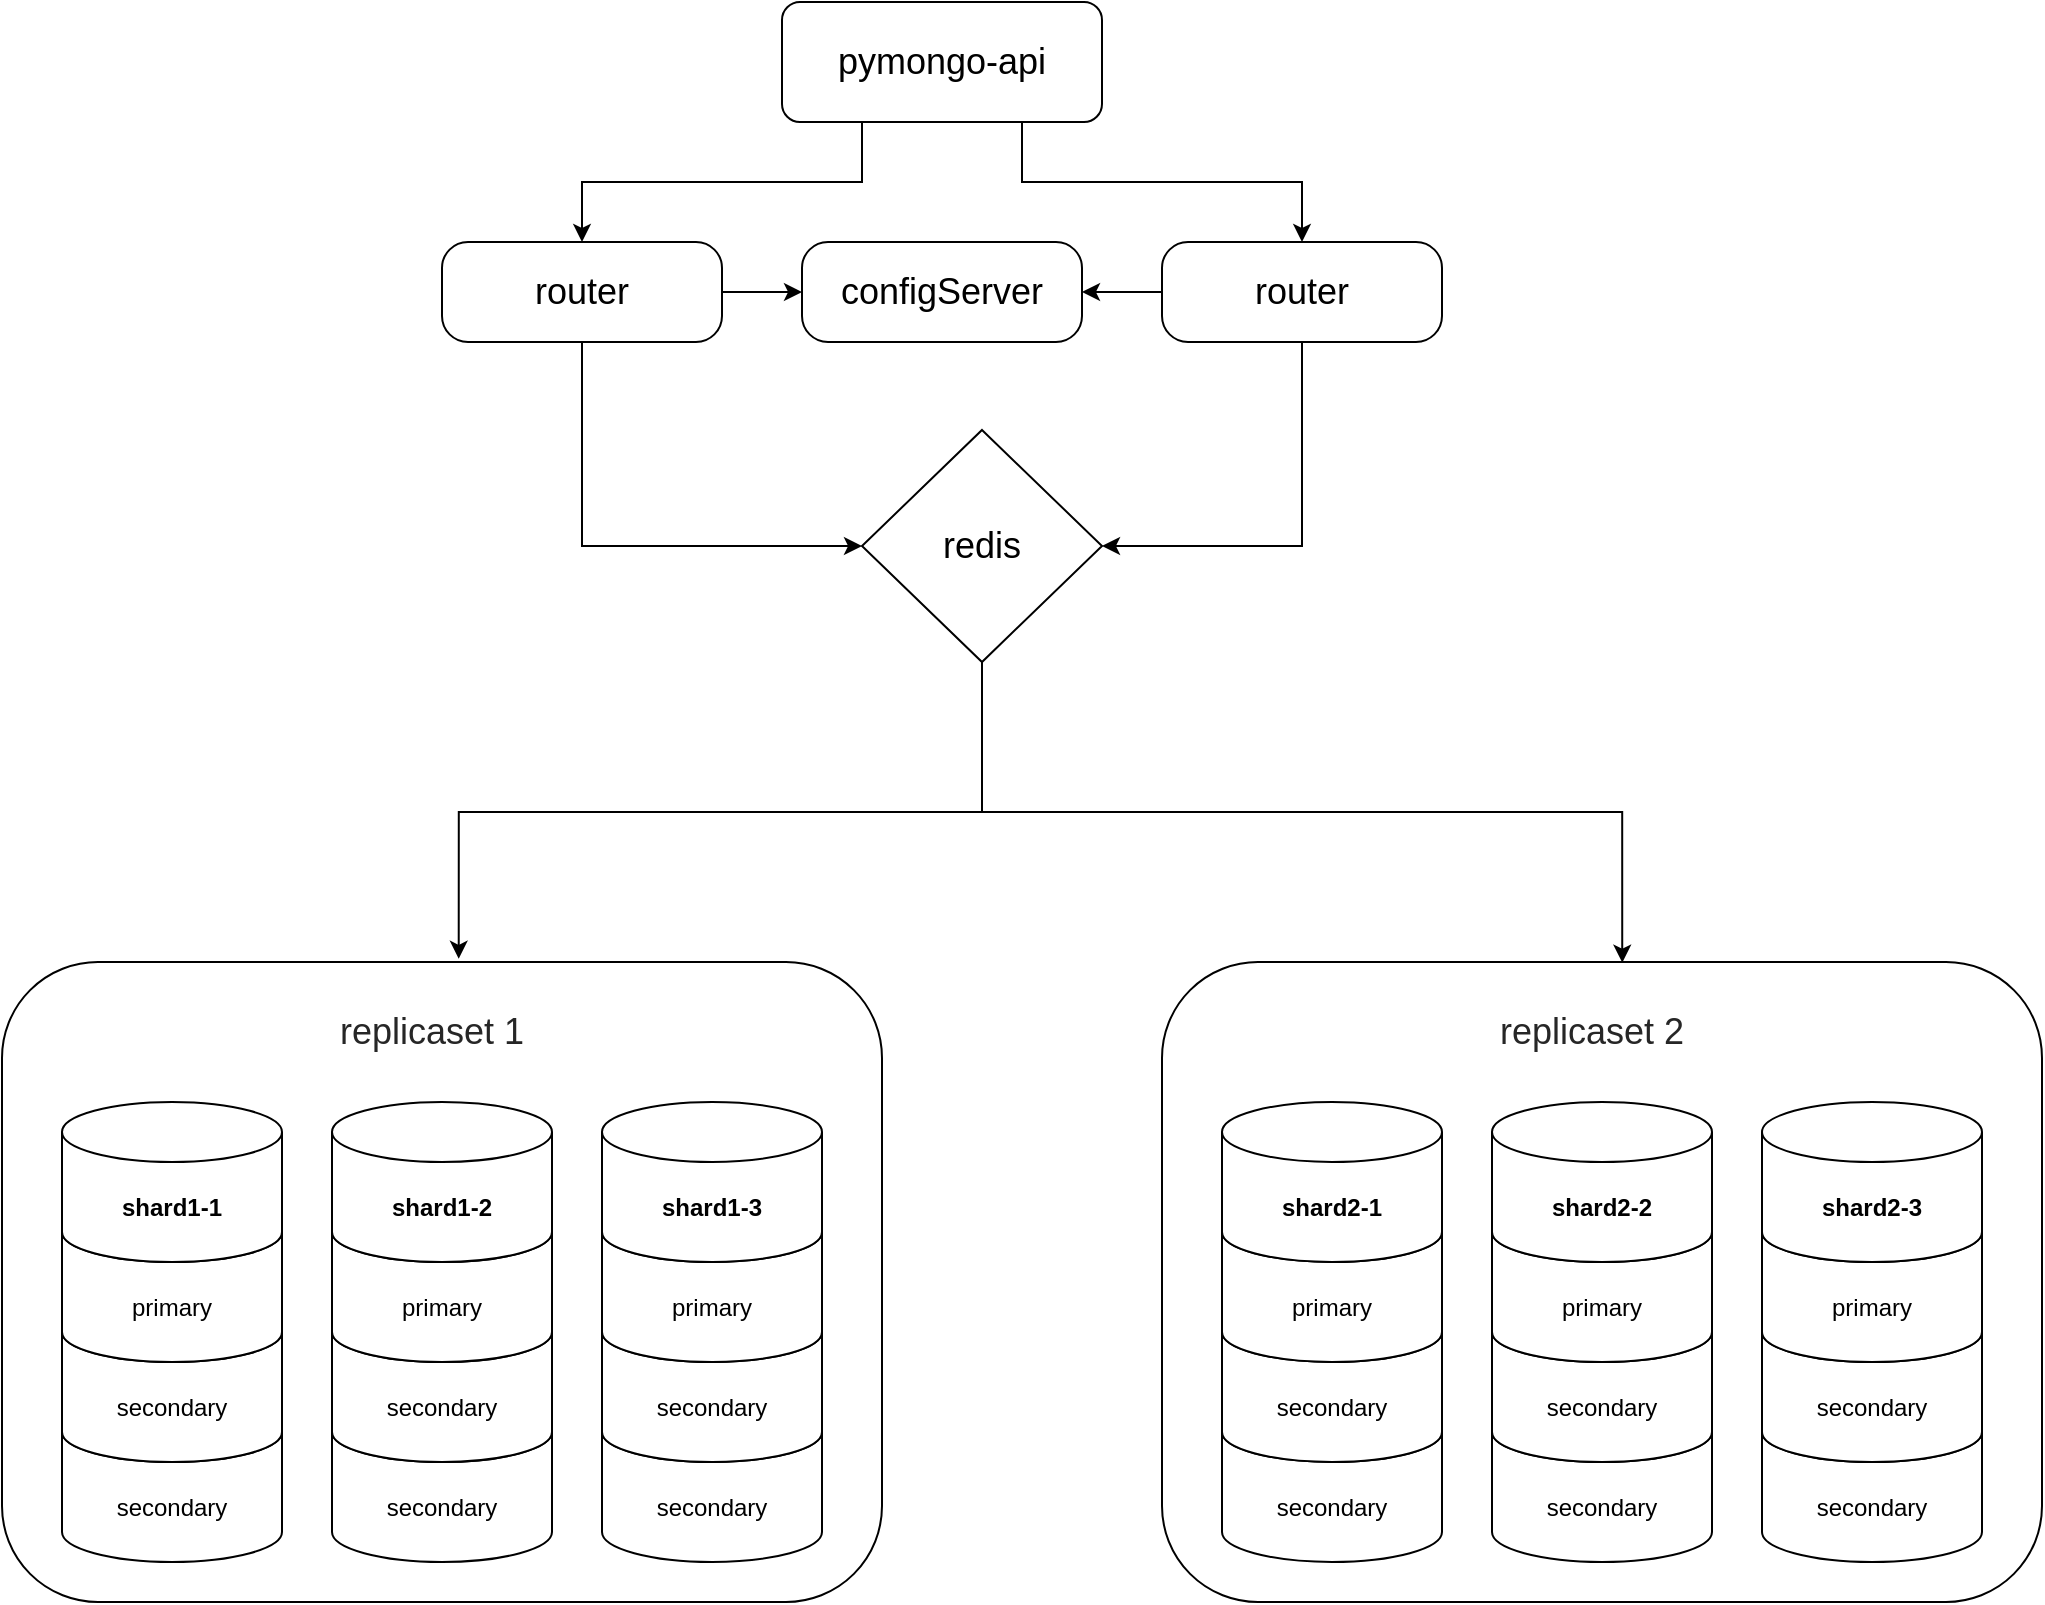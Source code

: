 <mxfile version="26.2.2">
  <diagram name="Page-1" id="-H_mtQnk-PTXWXPvYvuk">
    <mxGraphModel dx="1621" dy="997" grid="1" gridSize="10" guides="1" tooltips="1" connect="1" arrows="1" fold="1" page="1" pageScale="1" pageWidth="1169" pageHeight="827" math="0" shadow="0">
      <root>
        <mxCell id="0" />
        <mxCell id="1" parent="0" />
        <mxCell id="p9kjgCkocBYD14w4LpJB-18" value="&lt;span style=&quot;color: rgba(0, 0, 0, 0); font-family: monospace; font-size: 0px; text-align: start; text-wrap-mode: nowrap;&quot;&gt;%3CmxGraphModel%3E%3Croot%3E%3CmxCell%20id%3D%220%22%2F%3E%3CmxCell%20id%3D%221%22%20parent%3D%220%22%2F%3E%3CmxCell%20id%3D%222%22%20value%3D%22rs2%22%20style%3D%22text%3Bhtml%3D1%3Balign%3Dcenter%3BverticalAlign%3Dmiddle%3BwhiteSpace%3Dwrap%3Brounded%3D0%3B%22%20vertex%3D%221%22%20parent%3D%221%22%3E%3CmxGeometry%20x%3D%22440%22%20y%3D%22390%22%20width%3D%2260%22%20height%3D%2230%22%20as%3D%22geometry%22%2F%3E%3C%2FmxCell%3E%3C%2Froot%3E%3C%2FmxGraphModel%3E&lt;/span&gt;" style="rounded=1;whiteSpace=wrap;html=1;" parent="1" vertex="1">
          <mxGeometry x="170" y="600" width="440" height="320" as="geometry" />
        </mxCell>
        <mxCell id="ypXTvWuPCxLjXO1J6HbK-5" value="secondary" style="shape=cylinder3;whiteSpace=wrap;html=1;boundedLbl=1;backgroundOutline=1;size=15;" parent="1" vertex="1">
          <mxGeometry x="335" y="820" width="110" height="80" as="geometry" />
        </mxCell>
        <mxCell id="ypXTvWuPCxLjXO1J6HbK-4" value="secondary" style="shape=cylinder3;whiteSpace=wrap;html=1;boundedLbl=1;backgroundOutline=1;size=15;" parent="1" vertex="1">
          <mxGeometry x="335" y="770" width="110" height="80" as="geometry" />
        </mxCell>
        <mxCell id="ypXTvWuPCxLjXO1J6HbK-3" value="primary" style="shape=cylinder3;whiteSpace=wrap;html=1;boundedLbl=1;backgroundOutline=1;size=15;" parent="1" vertex="1">
          <mxGeometry x="335" y="720" width="110" height="80" as="geometry" />
        </mxCell>
        <mxCell id="zA23MoTUsTF4_91t8viU-2" value="&lt;b&gt;shard1-2&lt;/b&gt;" style="shape=cylinder3;whiteSpace=wrap;html=1;boundedLbl=1;backgroundOutline=1;size=15;" parent="1" vertex="1">
          <mxGeometry x="335" y="670" width="110" height="80" as="geometry" />
        </mxCell>
        <mxCell id="ypXTvWuPCxLjXO1J6HbK-12" style="edgeStyle=orthogonalEdgeStyle;rounded=0;orthogonalLoop=1;jettySize=auto;html=1;exitX=0.25;exitY=1;exitDx=0;exitDy=0;entryX=0.5;entryY=0;entryDx=0;entryDy=0;" parent="1" source="zA23MoTUsTF4_91t8viU-3" target="ypXTvWuPCxLjXO1J6HbK-1" edge="1">
          <mxGeometry relative="1" as="geometry" />
        </mxCell>
        <mxCell id="ypXTvWuPCxLjXO1J6HbK-14" style="edgeStyle=orthogonalEdgeStyle;rounded=0;orthogonalLoop=1;jettySize=auto;html=1;exitX=0.75;exitY=1;exitDx=0;exitDy=0;entryX=0.5;entryY=0;entryDx=0;entryDy=0;" parent="1" source="zA23MoTUsTF4_91t8viU-3" target="ypXTvWuPCxLjXO1J6HbK-13" edge="1">
          <mxGeometry relative="1" as="geometry" />
        </mxCell>
        <mxCell id="zA23MoTUsTF4_91t8viU-3" value="&lt;font style=&quot;font-size: 18px;&quot;&gt;pymongo-api&lt;/font&gt;" style="rounded=1;whiteSpace=wrap;html=1;" parent="1" vertex="1">
          <mxGeometry x="560" y="120" width="160" height="60" as="geometry" />
        </mxCell>
        <mxCell id="ypXTvWuPCxLjXO1J6HbK-19" style="edgeStyle=orthogonalEdgeStyle;rounded=0;orthogonalLoop=1;jettySize=auto;html=1;exitX=1;exitY=0.5;exitDx=0;exitDy=0;entryX=0;entryY=0.5;entryDx=0;entryDy=0;" parent="1" source="ypXTvWuPCxLjXO1J6HbK-1" target="ypXTvWuPCxLjXO1J6HbK-16" edge="1">
          <mxGeometry relative="1" as="geometry" />
        </mxCell>
        <mxCell id="ypXTvWuPCxLjXO1J6HbK-1" value="&lt;font style=&quot;font-size: 18px;&quot;&gt;router&lt;/font&gt;" style="rounded=1;whiteSpace=wrap;html=1;arcSize=26;" parent="1" vertex="1">
          <mxGeometry x="390" y="240" width="140" height="50" as="geometry" />
        </mxCell>
        <mxCell id="ypXTvWuPCxLjXO1J6HbK-11" style="edgeStyle=orthogonalEdgeStyle;rounded=0;orthogonalLoop=1;jettySize=auto;html=1;exitX=0.5;exitY=1;exitDx=0;exitDy=0;entryX=1;entryY=0.5;entryDx=0;entryDy=0;" parent="1" source="ypXTvWuPCxLjXO1J6HbK-13" target="p_O2uBfT2jUDZnPNE2_V-2" edge="1">
          <mxGeometry relative="1" as="geometry">
            <mxPoint x="820" y="400" as="targetPoint" />
          </mxGeometry>
        </mxCell>
        <mxCell id="ypXTvWuPCxLjXO1J6HbK-20" style="edgeStyle=orthogonalEdgeStyle;rounded=0;orthogonalLoop=1;jettySize=auto;html=1;exitX=0;exitY=0.5;exitDx=0;exitDy=0;entryX=1;entryY=0.5;entryDx=0;entryDy=0;" parent="1" source="ypXTvWuPCxLjXO1J6HbK-13" target="ypXTvWuPCxLjXO1J6HbK-16" edge="1">
          <mxGeometry relative="1" as="geometry" />
        </mxCell>
        <mxCell id="ypXTvWuPCxLjXO1J6HbK-13" value="&lt;font style=&quot;font-size: 18px;&quot;&gt;router&lt;/font&gt;" style="rounded=1;whiteSpace=wrap;html=1;arcSize=26;" parent="1" vertex="1">
          <mxGeometry x="750" y="240" width="140" height="50" as="geometry" />
        </mxCell>
        <mxCell id="ypXTvWuPCxLjXO1J6HbK-16" value="&lt;font style=&quot;font-size: 18px;&quot;&gt;configServer&lt;/font&gt;" style="rounded=1;whiteSpace=wrap;html=1;arcSize=26;" parent="1" vertex="1">
          <mxGeometry x="570" y="240" width="140" height="50" as="geometry" />
        </mxCell>
        <mxCell id="ypXTvWuPCxLjXO1J6HbK-18" style="edgeStyle=orthogonalEdgeStyle;rounded=0;orthogonalLoop=1;jettySize=auto;html=1;exitX=0.5;exitY=1;exitDx=0;exitDy=0;entryX=0;entryY=0.5;entryDx=0;entryDy=0;" parent="1" source="ypXTvWuPCxLjXO1J6HbK-1" edge="1" target="p_O2uBfT2jUDZnPNE2_V-2">
          <mxGeometry relative="1" as="geometry">
            <mxPoint x="460" y="420" as="targetPoint" />
          </mxGeometry>
        </mxCell>
        <mxCell id="p9kjgCkocBYD14w4LpJB-1" value="secondary" style="shape=cylinder3;whiteSpace=wrap;html=1;boundedLbl=1;backgroundOutline=1;size=15;" parent="1" vertex="1">
          <mxGeometry x="200" y="820" width="110" height="80" as="geometry" />
        </mxCell>
        <mxCell id="p9kjgCkocBYD14w4LpJB-2" value="secondary" style="shape=cylinder3;whiteSpace=wrap;html=1;boundedLbl=1;backgroundOutline=1;size=15;" parent="1" vertex="1">
          <mxGeometry x="200" y="770" width="110" height="80" as="geometry" />
        </mxCell>
        <mxCell id="p9kjgCkocBYD14w4LpJB-3" value="primary" style="shape=cylinder3;whiteSpace=wrap;html=1;boundedLbl=1;backgroundOutline=1;size=15;" parent="1" vertex="1">
          <mxGeometry x="200" y="720" width="110" height="80" as="geometry" />
        </mxCell>
        <mxCell id="p9kjgCkocBYD14w4LpJB-4" value="&lt;b&gt;shard1-1&lt;/b&gt;" style="shape=cylinder3;whiteSpace=wrap;html=1;boundedLbl=1;backgroundOutline=1;size=15;" parent="1" vertex="1">
          <mxGeometry x="200" y="670" width="110" height="80" as="geometry" />
        </mxCell>
        <mxCell id="p9kjgCkocBYD14w4LpJB-5" value="secondary" style="shape=cylinder3;whiteSpace=wrap;html=1;boundedLbl=1;backgroundOutline=1;size=15;" parent="1" vertex="1">
          <mxGeometry x="470" y="820" width="110" height="80" as="geometry" />
        </mxCell>
        <mxCell id="p9kjgCkocBYD14w4LpJB-6" value="secondary" style="shape=cylinder3;whiteSpace=wrap;html=1;boundedLbl=1;backgroundOutline=1;size=15;" parent="1" vertex="1">
          <mxGeometry x="470" y="770" width="110" height="80" as="geometry" />
        </mxCell>
        <mxCell id="p9kjgCkocBYD14w4LpJB-7" value="primary" style="shape=cylinder3;whiteSpace=wrap;html=1;boundedLbl=1;backgroundOutline=1;size=15;" parent="1" vertex="1">
          <mxGeometry x="470" y="720" width="110" height="80" as="geometry" />
        </mxCell>
        <mxCell id="p9kjgCkocBYD14w4LpJB-8" value="&lt;b&gt;shard1-3&lt;/b&gt;" style="shape=cylinder3;whiteSpace=wrap;html=1;boundedLbl=1;backgroundOutline=1;size=15;" parent="1" vertex="1">
          <mxGeometry x="470" y="670" width="110" height="80" as="geometry" />
        </mxCell>
        <mxCell id="p9kjgCkocBYD14w4LpJB-19" value="&lt;span style=&quot;color: rgba(0, 0, 0, 0.85); font-family: &amp;quot;YS Text&amp;quot;, sans-serif; font-size: 18px; text-align: left; white-space-collapse: preserve-breaks; background-color: rgb(255, 255, 255);&quot;&gt;replicaset 1&lt;/span&gt;" style="text;html=1;align=center;verticalAlign=middle;whiteSpace=wrap;rounded=0;" parent="1" vertex="1">
          <mxGeometry x="320" y="620" width="130" height="30" as="geometry" />
        </mxCell>
        <mxCell id="p9kjgCkocBYD14w4LpJB-20" value="&lt;span style=&quot;color: rgba(0, 0, 0, 0); font-family: monospace; font-size: 0px; text-align: start; text-wrap-mode: nowrap;&quot;&gt;%3CmxGraphModel%3E%3Croot%3E%3CmxCell%20id%3D%220%22%2F%3E%3CmxCell%20id%3D%221%22%20parent%3D%220%22%2F%3E%3CmxCell%20id%3D%222%22%20value%3D%22rs2%22%20style%3D%22text%3Bhtml%3D1%3Balign%3Dcenter%3BverticalAlign%3Dmiddle%3BwhiteSpace%3Dwrap%3Brounded%3D0%3B%22%20vertex%3D%221%22%20parent%3D%221%22%3E%3CmxGeometry%20x%3D%22440%22%20y%3D%22390%22%20width%3D%2260%22%20height%3D%2230%22%20as%3D%22geometry%22%2F%3E%3C%2FmxCell%3E%3C%2Froot%3E%3C%2FmxGraphModel%3E&lt;/span&gt;" style="rounded=1;whiteSpace=wrap;html=1;" parent="1" vertex="1">
          <mxGeometry x="750" y="600" width="440" height="320" as="geometry" />
        </mxCell>
        <mxCell id="p9kjgCkocBYD14w4LpJB-21" value="secondary" style="shape=cylinder3;whiteSpace=wrap;html=1;boundedLbl=1;backgroundOutline=1;size=15;" parent="1" vertex="1">
          <mxGeometry x="915" y="820" width="110" height="80" as="geometry" />
        </mxCell>
        <mxCell id="p9kjgCkocBYD14w4LpJB-22" value="secondary" style="shape=cylinder3;whiteSpace=wrap;html=1;boundedLbl=1;backgroundOutline=1;size=15;" parent="1" vertex="1">
          <mxGeometry x="915" y="770" width="110" height="80" as="geometry" />
        </mxCell>
        <mxCell id="p9kjgCkocBYD14w4LpJB-23" value="primary" style="shape=cylinder3;whiteSpace=wrap;html=1;boundedLbl=1;backgroundOutline=1;size=15;" parent="1" vertex="1">
          <mxGeometry x="915" y="720" width="110" height="80" as="geometry" />
        </mxCell>
        <mxCell id="p9kjgCkocBYD14w4LpJB-24" value="&lt;b&gt;shard2-2&lt;/b&gt;" style="shape=cylinder3;whiteSpace=wrap;html=1;boundedLbl=1;backgroundOutline=1;size=15;" parent="1" vertex="1">
          <mxGeometry x="915" y="670" width="110" height="80" as="geometry" />
        </mxCell>
        <mxCell id="p9kjgCkocBYD14w4LpJB-25" value="secondary" style="shape=cylinder3;whiteSpace=wrap;html=1;boundedLbl=1;backgroundOutline=1;size=15;" parent="1" vertex="1">
          <mxGeometry x="780" y="820" width="110" height="80" as="geometry" />
        </mxCell>
        <mxCell id="p9kjgCkocBYD14w4LpJB-26" value="secondary" style="shape=cylinder3;whiteSpace=wrap;html=1;boundedLbl=1;backgroundOutline=1;size=15;" parent="1" vertex="1">
          <mxGeometry x="780" y="770" width="110" height="80" as="geometry" />
        </mxCell>
        <mxCell id="p9kjgCkocBYD14w4LpJB-27" value="primary" style="shape=cylinder3;whiteSpace=wrap;html=1;boundedLbl=1;backgroundOutline=1;size=15;" parent="1" vertex="1">
          <mxGeometry x="780" y="720" width="110" height="80" as="geometry" />
        </mxCell>
        <mxCell id="p9kjgCkocBYD14w4LpJB-28" value="&lt;b&gt;shard2-1&lt;/b&gt;" style="shape=cylinder3;whiteSpace=wrap;html=1;boundedLbl=1;backgroundOutline=1;size=15;" parent="1" vertex="1">
          <mxGeometry x="780" y="670" width="110" height="80" as="geometry" />
        </mxCell>
        <mxCell id="p9kjgCkocBYD14w4LpJB-29" value="secondary" style="shape=cylinder3;whiteSpace=wrap;html=1;boundedLbl=1;backgroundOutline=1;size=15;" parent="1" vertex="1">
          <mxGeometry x="1050" y="820" width="110" height="80" as="geometry" />
        </mxCell>
        <mxCell id="p9kjgCkocBYD14w4LpJB-30" value="secondary" style="shape=cylinder3;whiteSpace=wrap;html=1;boundedLbl=1;backgroundOutline=1;size=15;" parent="1" vertex="1">
          <mxGeometry x="1050" y="770" width="110" height="80" as="geometry" />
        </mxCell>
        <mxCell id="p9kjgCkocBYD14w4LpJB-31" value="primary" style="shape=cylinder3;whiteSpace=wrap;html=1;boundedLbl=1;backgroundOutline=1;size=15;" parent="1" vertex="1">
          <mxGeometry x="1050" y="720" width="110" height="80" as="geometry" />
        </mxCell>
        <mxCell id="p9kjgCkocBYD14w4LpJB-32" value="&lt;b&gt;shard2-3&lt;/b&gt;" style="shape=cylinder3;whiteSpace=wrap;html=1;boundedLbl=1;backgroundOutline=1;size=15;" parent="1" vertex="1">
          <mxGeometry x="1050" y="670" width="110" height="80" as="geometry" />
        </mxCell>
        <mxCell id="p9kjgCkocBYD14w4LpJB-33" value="&lt;span style=&quot;color: rgba(0, 0, 0, 0.85); font-family: &amp;quot;YS Text&amp;quot;, sans-serif; font-size: 18px; text-align: left; white-space-collapse: preserve-breaks; background-color: rgb(255, 255, 255);&quot;&gt;replicaset 2&lt;/span&gt;" style="text;html=1;align=center;verticalAlign=middle;whiteSpace=wrap;rounded=0;" parent="1" vertex="1">
          <mxGeometry x="900" y="620" width="130" height="30" as="geometry" />
        </mxCell>
        <mxCell id="p_O2uBfT2jUDZnPNE2_V-3" style="edgeStyle=orthogonalEdgeStyle;rounded=0;orthogonalLoop=1;jettySize=auto;html=1;entryX=0.519;entryY=-0.005;entryDx=0;entryDy=0;entryPerimeter=0;" edge="1" parent="1" source="p_O2uBfT2jUDZnPNE2_V-2" target="p9kjgCkocBYD14w4LpJB-18">
          <mxGeometry relative="1" as="geometry">
            <mxPoint x="660" y="520" as="targetPoint" />
          </mxGeometry>
        </mxCell>
        <mxCell id="p_O2uBfT2jUDZnPNE2_V-2" value="&lt;font style=&quot;font-size: 18px;&quot;&gt;redis&lt;/font&gt;" style="rhombus;whiteSpace=wrap;html=1;" vertex="1" parent="1">
          <mxGeometry x="600" y="334" width="120" height="116" as="geometry" />
        </mxCell>
        <mxCell id="p_O2uBfT2jUDZnPNE2_V-4" style="edgeStyle=orthogonalEdgeStyle;rounded=0;orthogonalLoop=1;jettySize=auto;html=1;exitX=0.5;exitY=1;exitDx=0;exitDy=0;entryX=0.523;entryY=0.001;entryDx=0;entryDy=0;entryPerimeter=0;" edge="1" parent="1" source="p_O2uBfT2jUDZnPNE2_V-2" target="p9kjgCkocBYD14w4LpJB-20">
          <mxGeometry relative="1" as="geometry" />
        </mxCell>
      </root>
    </mxGraphModel>
  </diagram>
</mxfile>
